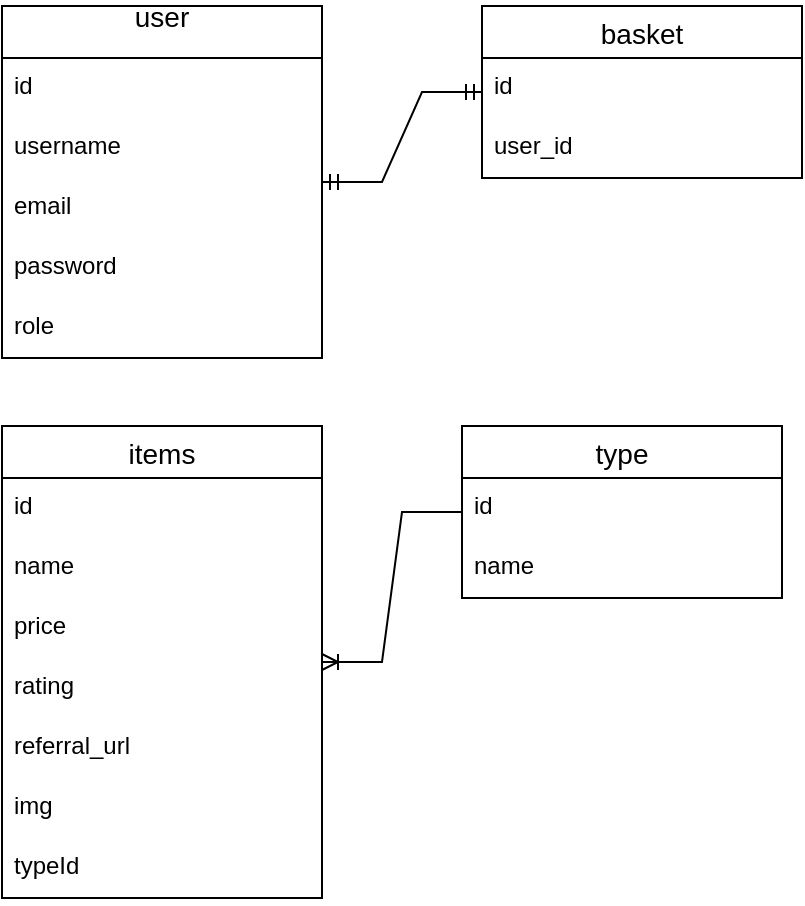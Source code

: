 <mxfile version="21.3.8" type="github">
  <diagram name="Страница 1" id="yFN6V61q94VdeC0Ca1JV">
    <mxGraphModel dx="995" dy="664" grid="1" gridSize="10" guides="1" tooltips="1" connect="1" arrows="1" fold="1" page="1" pageScale="1" pageWidth="827" pageHeight="1169" math="0" shadow="0">
      <root>
        <mxCell id="0" />
        <mxCell id="1" parent="0" />
        <mxCell id="vKrWscsx9UGlcwVAF2p--1" value="user&#xa;" style="swimlane;fontStyle=0;childLayout=stackLayout;horizontal=1;startSize=26;horizontalStack=0;resizeParent=1;resizeParentMax=0;resizeLast=0;collapsible=1;marginBottom=0;align=center;fontSize=14;" vertex="1" parent="1">
          <mxGeometry x="50" y="110" width="160" height="176" as="geometry" />
        </mxCell>
        <mxCell id="vKrWscsx9UGlcwVAF2p--2" value="id" style="text;strokeColor=none;fillColor=none;spacingLeft=4;spacingRight=4;overflow=hidden;rotatable=0;points=[[0,0.5],[1,0.5]];portConstraint=eastwest;fontSize=12;whiteSpace=wrap;html=1;" vertex="1" parent="vKrWscsx9UGlcwVAF2p--1">
          <mxGeometry y="26" width="160" height="30" as="geometry" />
        </mxCell>
        <mxCell id="vKrWscsx9UGlcwVAF2p--3" value="username" style="text;strokeColor=none;fillColor=none;spacingLeft=4;spacingRight=4;overflow=hidden;rotatable=0;points=[[0,0.5],[1,0.5]];portConstraint=eastwest;fontSize=12;whiteSpace=wrap;html=1;" vertex="1" parent="vKrWscsx9UGlcwVAF2p--1">
          <mxGeometry y="56" width="160" height="30" as="geometry" />
        </mxCell>
        <mxCell id="vKrWscsx9UGlcwVAF2p--4" value="email" style="text;strokeColor=none;fillColor=none;spacingLeft=4;spacingRight=4;overflow=hidden;rotatable=0;points=[[0,0.5],[1,0.5]];portConstraint=eastwest;fontSize=12;whiteSpace=wrap;html=1;" vertex="1" parent="vKrWscsx9UGlcwVAF2p--1">
          <mxGeometry y="86" width="160" height="30" as="geometry" />
        </mxCell>
        <mxCell id="vKrWscsx9UGlcwVAF2p--6" value="password" style="text;strokeColor=none;fillColor=none;spacingLeft=4;spacingRight=4;overflow=hidden;rotatable=0;points=[[0,0.5],[1,0.5]];portConstraint=eastwest;fontSize=12;whiteSpace=wrap;html=1;" vertex="1" parent="vKrWscsx9UGlcwVAF2p--1">
          <mxGeometry y="116" width="160" height="30" as="geometry" />
        </mxCell>
        <mxCell id="vKrWscsx9UGlcwVAF2p--7" value="role" style="text;strokeColor=none;fillColor=none;spacingLeft=4;spacingRight=4;overflow=hidden;rotatable=0;points=[[0,0.5],[1,0.5]];portConstraint=eastwest;fontSize=12;whiteSpace=wrap;html=1;" vertex="1" parent="vKrWscsx9UGlcwVAF2p--1">
          <mxGeometry y="146" width="160" height="30" as="geometry" />
        </mxCell>
        <mxCell id="vKrWscsx9UGlcwVAF2p--8" value="basket" style="swimlane;fontStyle=0;childLayout=stackLayout;horizontal=1;startSize=26;horizontalStack=0;resizeParent=1;resizeParentMax=0;resizeLast=0;collapsible=1;marginBottom=0;align=center;fontSize=14;" vertex="1" parent="1">
          <mxGeometry x="290" y="110" width="160" height="86" as="geometry" />
        </mxCell>
        <mxCell id="vKrWscsx9UGlcwVAF2p--9" value="id" style="text;strokeColor=none;fillColor=none;spacingLeft=4;spacingRight=4;overflow=hidden;rotatable=0;points=[[0,0.5],[1,0.5]];portConstraint=eastwest;fontSize=12;whiteSpace=wrap;html=1;" vertex="1" parent="vKrWscsx9UGlcwVAF2p--8">
          <mxGeometry y="26" width="160" height="30" as="geometry" />
        </mxCell>
        <mxCell id="vKrWscsx9UGlcwVAF2p--10" value="user_id" style="text;strokeColor=none;fillColor=none;spacingLeft=4;spacingRight=4;overflow=hidden;rotatable=0;points=[[0,0.5],[1,0.5]];portConstraint=eastwest;fontSize=12;whiteSpace=wrap;html=1;" vertex="1" parent="vKrWscsx9UGlcwVAF2p--8">
          <mxGeometry y="56" width="160" height="30" as="geometry" />
        </mxCell>
        <mxCell id="vKrWscsx9UGlcwVAF2p--15" value="items" style="swimlane;fontStyle=0;childLayout=stackLayout;horizontal=1;startSize=26;horizontalStack=0;resizeParent=1;resizeParentMax=0;resizeLast=0;collapsible=1;marginBottom=0;align=center;fontSize=14;" vertex="1" parent="1">
          <mxGeometry x="50" y="320" width="160" height="236" as="geometry" />
        </mxCell>
        <mxCell id="vKrWscsx9UGlcwVAF2p--16" value="id" style="text;strokeColor=none;fillColor=none;spacingLeft=4;spacingRight=4;overflow=hidden;rotatable=0;points=[[0,0.5],[1,0.5]];portConstraint=eastwest;fontSize=12;whiteSpace=wrap;html=1;" vertex="1" parent="vKrWscsx9UGlcwVAF2p--15">
          <mxGeometry y="26" width="160" height="30" as="geometry" />
        </mxCell>
        <mxCell id="vKrWscsx9UGlcwVAF2p--17" value="name" style="text;strokeColor=none;fillColor=none;spacingLeft=4;spacingRight=4;overflow=hidden;rotatable=0;points=[[0,0.5],[1,0.5]];portConstraint=eastwest;fontSize=12;whiteSpace=wrap;html=1;" vertex="1" parent="vKrWscsx9UGlcwVAF2p--15">
          <mxGeometry y="56" width="160" height="30" as="geometry" />
        </mxCell>
        <mxCell id="vKrWscsx9UGlcwVAF2p--18" value="price" style="text;strokeColor=none;fillColor=none;spacingLeft=4;spacingRight=4;overflow=hidden;rotatable=0;points=[[0,0.5],[1,0.5]];portConstraint=eastwest;fontSize=12;whiteSpace=wrap;html=1;" vertex="1" parent="vKrWscsx9UGlcwVAF2p--15">
          <mxGeometry y="86" width="160" height="30" as="geometry" />
        </mxCell>
        <mxCell id="vKrWscsx9UGlcwVAF2p--19" value="rating" style="text;strokeColor=none;fillColor=none;spacingLeft=4;spacingRight=4;overflow=hidden;rotatable=0;points=[[0,0.5],[1,0.5]];portConstraint=eastwest;fontSize=12;whiteSpace=wrap;html=1;" vertex="1" parent="vKrWscsx9UGlcwVAF2p--15">
          <mxGeometry y="116" width="160" height="30" as="geometry" />
        </mxCell>
        <mxCell id="vKrWscsx9UGlcwVAF2p--20" value="referral_url" style="text;strokeColor=none;fillColor=none;spacingLeft=4;spacingRight=4;overflow=hidden;rotatable=0;points=[[0,0.5],[1,0.5]];portConstraint=eastwest;fontSize=12;whiteSpace=wrap;html=1;" vertex="1" parent="vKrWscsx9UGlcwVAF2p--15">
          <mxGeometry y="146" width="160" height="30" as="geometry" />
        </mxCell>
        <mxCell id="vKrWscsx9UGlcwVAF2p--21" value="img" style="text;strokeColor=none;fillColor=none;spacingLeft=4;spacingRight=4;overflow=hidden;rotatable=0;points=[[0,0.5],[1,0.5]];portConstraint=eastwest;fontSize=12;whiteSpace=wrap;html=1;" vertex="1" parent="vKrWscsx9UGlcwVAF2p--15">
          <mxGeometry y="176" width="160" height="30" as="geometry" />
        </mxCell>
        <mxCell id="vKrWscsx9UGlcwVAF2p--22" value="typeId" style="text;strokeColor=none;fillColor=none;spacingLeft=4;spacingRight=4;overflow=hidden;rotatable=0;points=[[0,0.5],[1,0.5]];portConstraint=eastwest;fontSize=12;whiteSpace=wrap;html=1;" vertex="1" parent="vKrWscsx9UGlcwVAF2p--15">
          <mxGeometry y="206" width="160" height="30" as="geometry" />
        </mxCell>
        <mxCell id="vKrWscsx9UGlcwVAF2p--23" value="type" style="swimlane;fontStyle=0;childLayout=stackLayout;horizontal=1;startSize=26;horizontalStack=0;resizeParent=1;resizeParentMax=0;resizeLast=0;collapsible=1;marginBottom=0;align=center;fontSize=14;" vertex="1" parent="1">
          <mxGeometry x="280" y="320" width="160" height="86" as="geometry" />
        </mxCell>
        <mxCell id="vKrWscsx9UGlcwVAF2p--24" value="id" style="text;strokeColor=none;fillColor=none;spacingLeft=4;spacingRight=4;overflow=hidden;rotatable=0;points=[[0,0.5],[1,0.5]];portConstraint=eastwest;fontSize=12;whiteSpace=wrap;html=1;" vertex="1" parent="vKrWscsx9UGlcwVAF2p--23">
          <mxGeometry y="26" width="160" height="30" as="geometry" />
        </mxCell>
        <mxCell id="vKrWscsx9UGlcwVAF2p--25" value="name" style="text;strokeColor=none;fillColor=none;spacingLeft=4;spacingRight=4;overflow=hidden;rotatable=0;points=[[0,0.5],[1,0.5]];portConstraint=eastwest;fontSize=12;whiteSpace=wrap;html=1;" vertex="1" parent="vKrWscsx9UGlcwVAF2p--23">
          <mxGeometry y="56" width="160" height="30" as="geometry" />
        </mxCell>
        <mxCell id="vKrWscsx9UGlcwVAF2p--27" value="" style="edgeStyle=entityRelationEdgeStyle;fontSize=12;html=1;endArrow=ERoneToMany;rounded=0;" edge="1" parent="1" source="vKrWscsx9UGlcwVAF2p--23" target="vKrWscsx9UGlcwVAF2p--15">
          <mxGeometry width="100" height="100" relative="1" as="geometry">
            <mxPoint x="360" y="530" as="sourcePoint" />
            <mxPoint x="220" y="391" as="targetPoint" />
          </mxGeometry>
        </mxCell>
        <mxCell id="vKrWscsx9UGlcwVAF2p--14" value="" style="edgeStyle=entityRelationEdgeStyle;fontSize=12;html=1;endArrow=ERmandOne;startArrow=ERmandOne;rounded=0;" edge="1" parent="1" source="vKrWscsx9UGlcwVAF2p--1" target="vKrWscsx9UGlcwVAF2p--8">
          <mxGeometry width="100" height="100" relative="1" as="geometry">
            <mxPoint x="240" y="231" as="sourcePoint" />
            <mxPoint x="320" y="131" as="targetPoint" />
          </mxGeometry>
        </mxCell>
      </root>
    </mxGraphModel>
  </diagram>
</mxfile>
